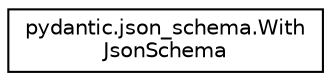 digraph "Graphical Class Hierarchy"
{
 // LATEX_PDF_SIZE
  edge [fontname="Helvetica",fontsize="10",labelfontname="Helvetica",labelfontsize="10"];
  node [fontname="Helvetica",fontsize="10",shape=record];
  rankdir="LR";
  Node0 [label="pydantic.json_schema.With\lJsonSchema",height=0.2,width=0.4,color="black", fillcolor="white", style="filled",URL="$classpydantic_1_1json__schema_1_1WithJsonSchema.html",tooltip="!! abstract \"Usage Documentation\" WithJsonSchema Annotation"];
}
